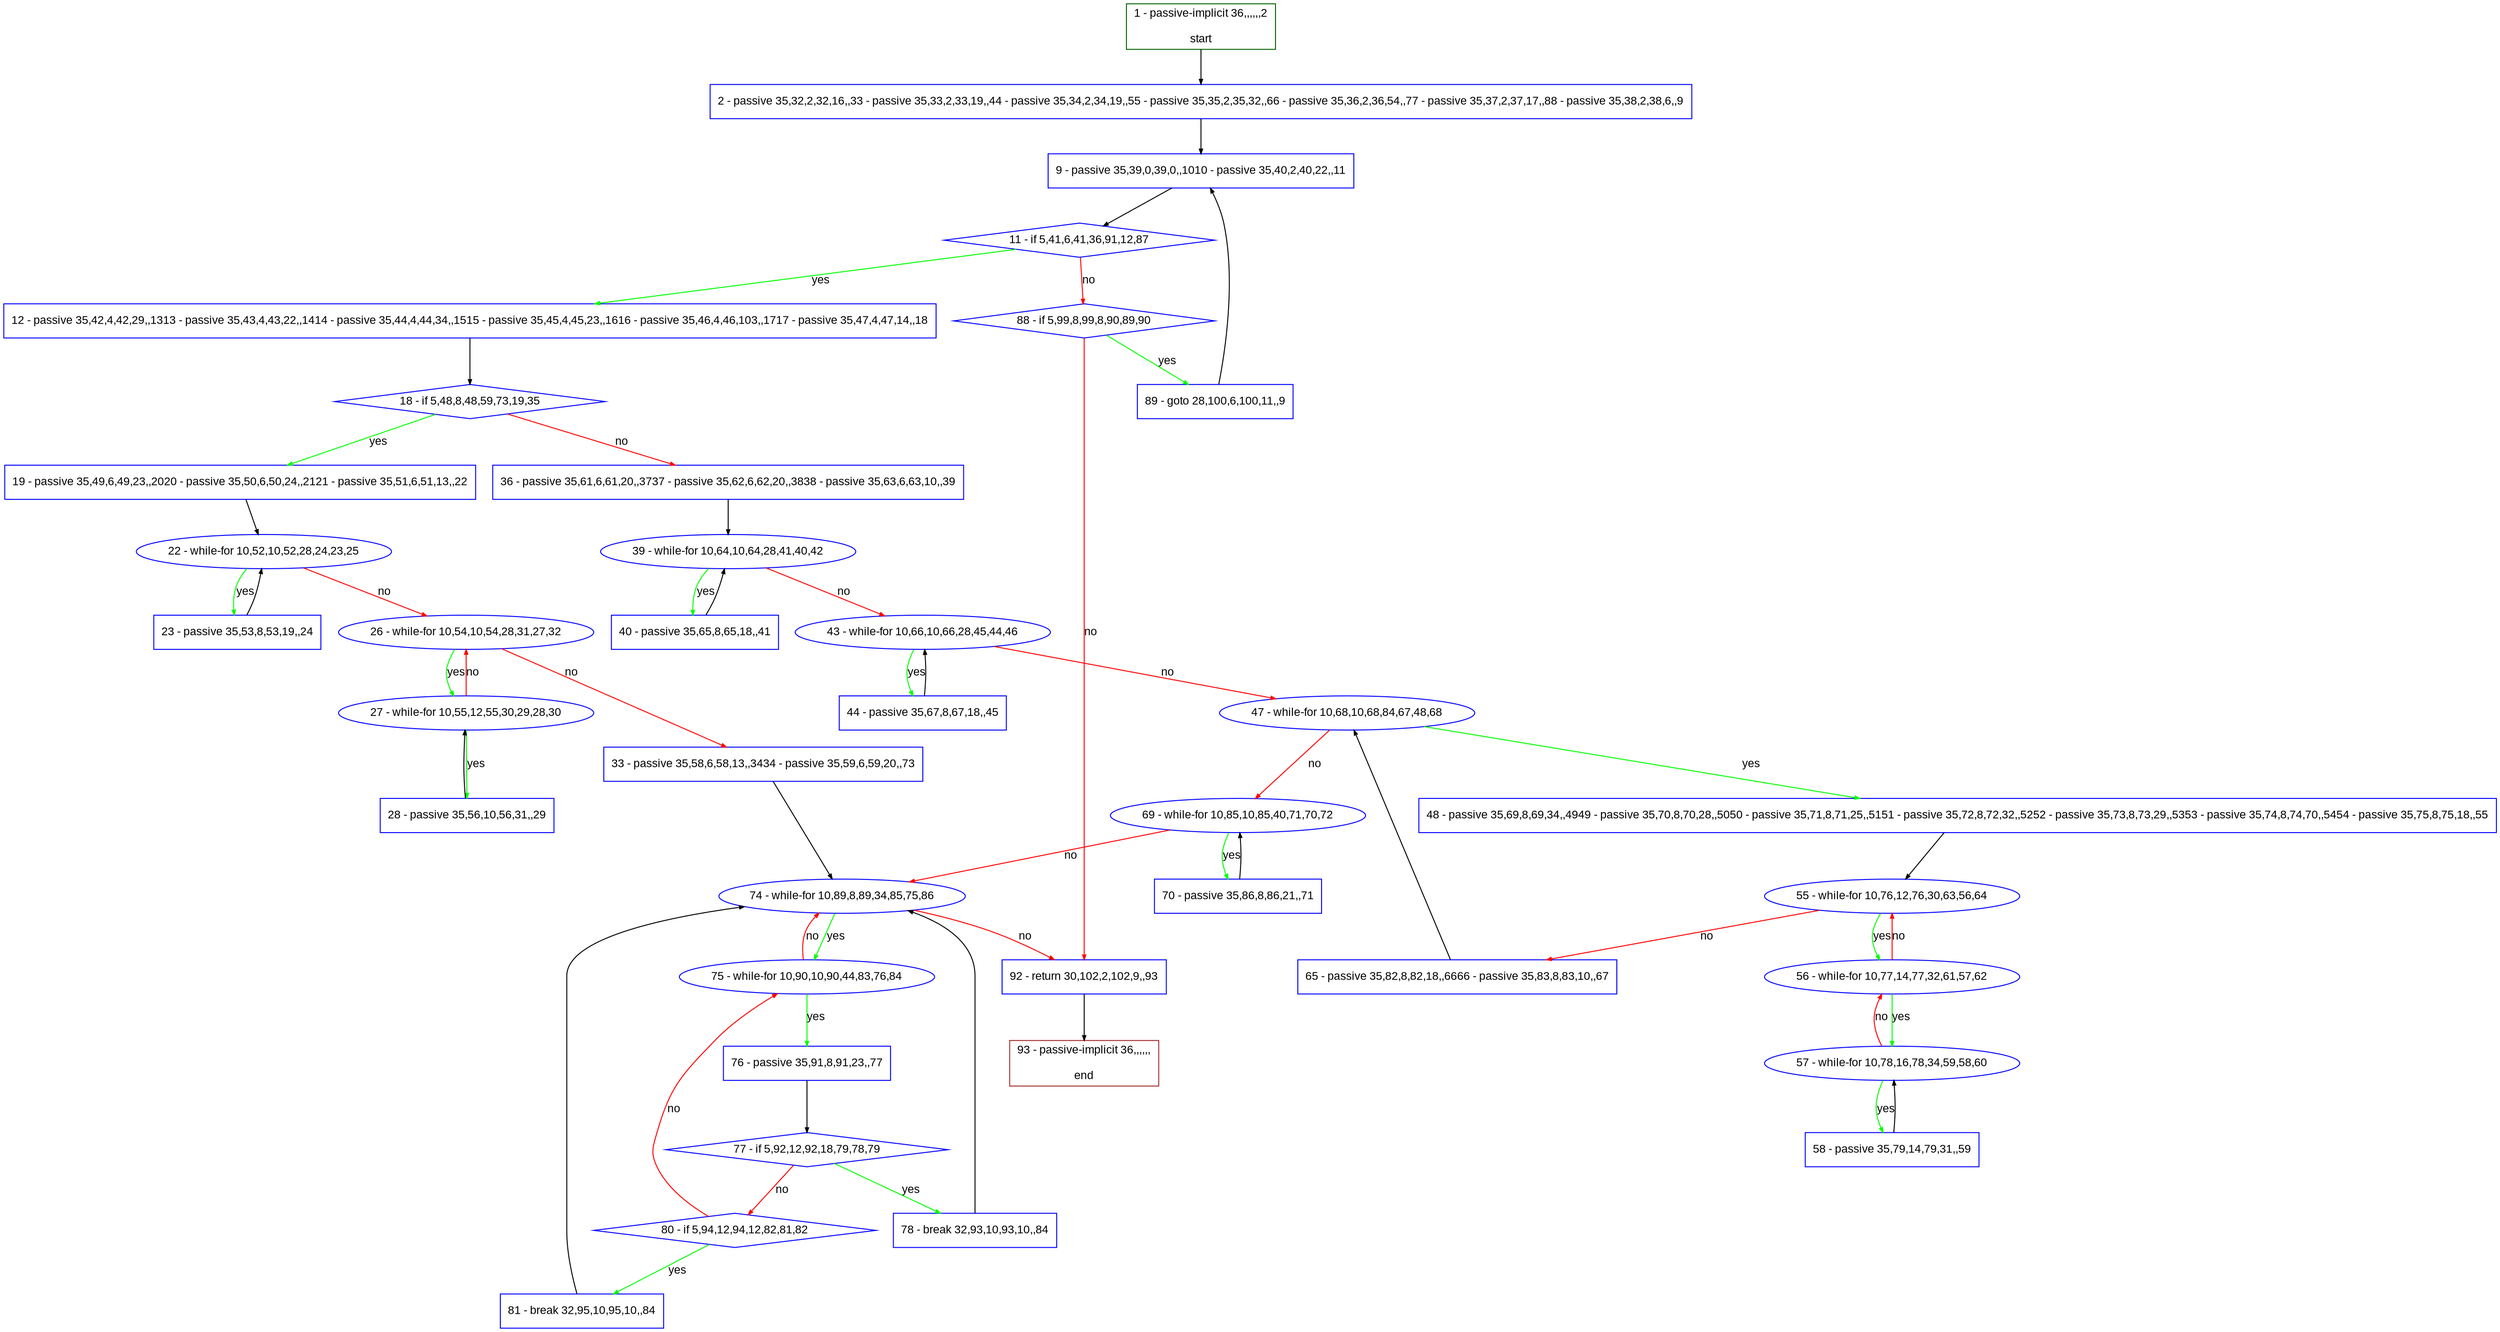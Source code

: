 digraph "" {
  graph [pack="true", label="", fontsize="12", packmode="clust", fontname="Arial", fillcolor="#FFFFCC", bgcolor="white", style="rounded,filled", compound="true"];
  node [node_initialized="no", label="", color="grey", fontsize="12", fillcolor="white", fontname="Arial", style="filled", shape="rectangle", compound="true", fixedsize="false"];
  edge [fontcolor="black", arrowhead="normal", arrowtail="none", arrowsize="0.5", ltail="", label="", color="black", fontsize="12", lhead="", fontname="Arial", dir="forward", compound="true"];
  __N1 [label="2 - passive 35,32,2,32,16,,33 - passive 35,33,2,33,19,,44 - passive 35,34,2,34,19,,55 - passive 35,35,2,35,32,,66 - passive 35,36,2,36,54,,77 - passive 35,37,2,37,17,,88 - passive 35,38,2,38,6,,9", color="#0000ff", fillcolor="#ffffff", style="filled", shape="box"];
  __N2 [label="1 - passive-implicit 36,,,,,,2\n\nstart", color="#006400", fillcolor="#ffffff", style="filled", shape="box"];
  __N3 [label="9 - passive 35,39,0,39,0,,1010 - passive 35,40,2,40,22,,11", color="#0000ff", fillcolor="#ffffff", style="filled", shape="box"];
  __N4 [label="11 - if 5,41,6,41,36,91,12,87", color="#0000ff", fillcolor="#ffffff", style="filled", shape="diamond"];
  __N5 [label="12 - passive 35,42,4,42,29,,1313 - passive 35,43,4,43,22,,1414 - passive 35,44,4,44,34,,1515 - passive 35,45,4,45,23,,1616 - passive 35,46,4,46,103,,1717 - passive 35,47,4,47,14,,18", color="#0000ff", fillcolor="#ffffff", style="filled", shape="box"];
  __N6 [label="88 - if 5,99,8,99,8,90,89,90", color="#0000ff", fillcolor="#ffffff", style="filled", shape="diamond"];
  __N7 [label="18 - if 5,48,8,48,59,73,19,35", color="#0000ff", fillcolor="#ffffff", style="filled", shape="diamond"];
  __N8 [label="19 - passive 35,49,6,49,23,,2020 - passive 35,50,6,50,24,,2121 - passive 35,51,6,51,13,,22", color="#0000ff", fillcolor="#ffffff", style="filled", shape="box"];
  __N9 [label="36 - passive 35,61,6,61,20,,3737 - passive 35,62,6,62,20,,3838 - passive 35,63,6,63,10,,39", color="#0000ff", fillcolor="#ffffff", style="filled", shape="box"];
  __N10 [label="22 - while-for 10,52,10,52,28,24,23,25", color="#0000ff", fillcolor="#ffffff", style="filled", shape="oval"];
  __N11 [label="23 - passive 35,53,8,53,19,,24", color="#0000ff", fillcolor="#ffffff", style="filled", shape="box"];
  __N12 [label="26 - while-for 10,54,10,54,28,31,27,32", color="#0000ff", fillcolor="#ffffff", style="filled", shape="oval"];
  __N13 [label="27 - while-for 10,55,12,55,30,29,28,30", color="#0000ff", fillcolor="#ffffff", style="filled", shape="oval"];
  __N14 [label="33 - passive 35,58,6,58,13,,3434 - passive 35,59,6,59,20,,73", color="#0000ff", fillcolor="#ffffff", style="filled", shape="box"];
  __N15 [label="28 - passive 35,56,10,56,31,,29", color="#0000ff", fillcolor="#ffffff", style="filled", shape="box"];
  __N16 [label="74 - while-for 10,89,8,89,34,85,75,86", color="#0000ff", fillcolor="#ffffff", style="filled", shape="oval"];
  __N17 [label="39 - while-for 10,64,10,64,28,41,40,42", color="#0000ff", fillcolor="#ffffff", style="filled", shape="oval"];
  __N18 [label="40 - passive 35,65,8,65,18,,41", color="#0000ff", fillcolor="#ffffff", style="filled", shape="box"];
  __N19 [label="43 - while-for 10,66,10,66,28,45,44,46", color="#0000ff", fillcolor="#ffffff", style="filled", shape="oval"];
  __N20 [label="44 - passive 35,67,8,67,18,,45", color="#0000ff", fillcolor="#ffffff", style="filled", shape="box"];
  __N21 [label="47 - while-for 10,68,10,68,84,67,48,68", color="#0000ff", fillcolor="#ffffff", style="filled", shape="oval"];
  __N22 [label="48 - passive 35,69,8,69,34,,4949 - passive 35,70,8,70,28,,5050 - passive 35,71,8,71,25,,5151 - passive 35,72,8,72,32,,5252 - passive 35,73,8,73,29,,5353 - passive 35,74,8,74,70,,5454 - passive 35,75,8,75,18,,55", color="#0000ff", fillcolor="#ffffff", style="filled", shape="box"];
  __N23 [label="69 - while-for 10,85,10,85,40,71,70,72", color="#0000ff", fillcolor="#ffffff", style="filled", shape="oval"];
  __N24 [label="55 - while-for 10,76,12,76,30,63,56,64", color="#0000ff", fillcolor="#ffffff", style="filled", shape="oval"];
  __N25 [label="56 - while-for 10,77,14,77,32,61,57,62", color="#0000ff", fillcolor="#ffffff", style="filled", shape="oval"];
  __N26 [label="65 - passive 35,82,8,82,18,,6666 - passive 35,83,8,83,10,,67", color="#0000ff", fillcolor="#ffffff", style="filled", shape="box"];
  __N27 [label="57 - while-for 10,78,16,78,34,59,58,60", color="#0000ff", fillcolor="#ffffff", style="filled", shape="oval"];
  __N28 [label="58 - passive 35,79,14,79,31,,59", color="#0000ff", fillcolor="#ffffff", style="filled", shape="box"];
  __N29 [label="70 - passive 35,86,8,86,21,,71", color="#0000ff", fillcolor="#ffffff", style="filled", shape="box"];
  __N30 [label="75 - while-for 10,90,10,90,44,83,76,84", color="#0000ff", fillcolor="#ffffff", style="filled", shape="oval"];
  __N31 [label="92 - return 30,102,2,102,9,,93", color="#0000ff", fillcolor="#ffffff", style="filled", shape="box"];
  __N32 [label="76 - passive 35,91,8,91,23,,77", color="#0000ff", fillcolor="#ffffff", style="filled", shape="box"];
  __N33 [label="77 - if 5,92,12,92,18,79,78,79", color="#0000ff", fillcolor="#ffffff", style="filled", shape="diamond"];
  __N34 [label="78 - break 32,93,10,93,10,,84", color="#0000ff", fillcolor="#ffffff", style="filled", shape="box"];
  __N35 [label="80 - if 5,94,12,94,12,82,81,82", color="#0000ff", fillcolor="#ffffff", style="filled", shape="diamond"];
  __N36 [label="81 - break 32,95,10,95,10,,84", color="#0000ff", fillcolor="#ffffff", style="filled", shape="box"];
  __N37 [label="89 - goto 28,100,6,100,11,,9", color="#0000ff", fillcolor="#ffffff", style="filled", shape="box"];
  __N38 [label="93 - passive-implicit 36,,,,,,\n\nend", color="#a52a2a", fillcolor="#ffffff", style="filled", shape="box"];
  __N2 -> __N1 [arrowhead="normal", arrowtail="none", color="#000000", label="", dir="forward"];
  __N1 -> __N3 [arrowhead="normal", arrowtail="none", color="#000000", label="", dir="forward"];
  __N3 -> __N4 [arrowhead="normal", arrowtail="none", color="#000000", label="", dir="forward"];
  __N4 -> __N5 [arrowhead="normal", arrowtail="none", color="#00ff00", label="yes", dir="forward"];
  __N4 -> __N6 [arrowhead="normal", arrowtail="none", color="#ff0000", label="no", dir="forward"];
  __N5 -> __N7 [arrowhead="normal", arrowtail="none", color="#000000", label="", dir="forward"];
  __N7 -> __N8 [arrowhead="normal", arrowtail="none", color="#00ff00", label="yes", dir="forward"];
  __N7 -> __N9 [arrowhead="normal", arrowtail="none", color="#ff0000", label="no", dir="forward"];
  __N8 -> __N10 [arrowhead="normal", arrowtail="none", color="#000000", label="", dir="forward"];
  __N10 -> __N11 [arrowhead="normal", arrowtail="none", color="#00ff00", label="yes", dir="forward"];
  __N11 -> __N10 [arrowhead="normal", arrowtail="none", color="#000000", label="", dir="forward"];
  __N10 -> __N12 [arrowhead="normal", arrowtail="none", color="#ff0000", label="no", dir="forward"];
  __N12 -> __N13 [arrowhead="normal", arrowtail="none", color="#00ff00", label="yes", dir="forward"];
  __N13 -> __N12 [arrowhead="normal", arrowtail="none", color="#ff0000", label="no", dir="forward"];
  __N12 -> __N14 [arrowhead="normal", arrowtail="none", color="#ff0000", label="no", dir="forward"];
  __N13 -> __N15 [arrowhead="normal", arrowtail="none", color="#00ff00", label="yes", dir="forward"];
  __N15 -> __N13 [arrowhead="normal", arrowtail="none", color="#000000", label="", dir="forward"];
  __N14 -> __N16 [arrowhead="normal", arrowtail="none", color="#000000", label="", dir="forward"];
  __N9 -> __N17 [arrowhead="normal", arrowtail="none", color="#000000", label="", dir="forward"];
  __N17 -> __N18 [arrowhead="normal", arrowtail="none", color="#00ff00", label="yes", dir="forward"];
  __N18 -> __N17 [arrowhead="normal", arrowtail="none", color="#000000", label="", dir="forward"];
  __N17 -> __N19 [arrowhead="normal", arrowtail="none", color="#ff0000", label="no", dir="forward"];
  __N19 -> __N20 [arrowhead="normal", arrowtail="none", color="#00ff00", label="yes", dir="forward"];
  __N20 -> __N19 [arrowhead="normal", arrowtail="none", color="#000000", label="", dir="forward"];
  __N19 -> __N21 [arrowhead="normal", arrowtail="none", color="#ff0000", label="no", dir="forward"];
  __N21 -> __N22 [arrowhead="normal", arrowtail="none", color="#00ff00", label="yes", dir="forward"];
  __N21 -> __N23 [arrowhead="normal", arrowtail="none", color="#ff0000", label="no", dir="forward"];
  __N22 -> __N24 [arrowhead="normal", arrowtail="none", color="#000000", label="", dir="forward"];
  __N24 -> __N25 [arrowhead="normal", arrowtail="none", color="#00ff00", label="yes", dir="forward"];
  __N25 -> __N24 [arrowhead="normal", arrowtail="none", color="#ff0000", label="no", dir="forward"];
  __N24 -> __N26 [arrowhead="normal", arrowtail="none", color="#ff0000", label="no", dir="forward"];
  __N25 -> __N27 [arrowhead="normal", arrowtail="none", color="#00ff00", label="yes", dir="forward"];
  __N27 -> __N25 [arrowhead="normal", arrowtail="none", color="#ff0000", label="no", dir="forward"];
  __N27 -> __N28 [arrowhead="normal", arrowtail="none", color="#00ff00", label="yes", dir="forward"];
  __N28 -> __N27 [arrowhead="normal", arrowtail="none", color="#000000", label="", dir="forward"];
  __N26 -> __N21 [arrowhead="normal", arrowtail="none", color="#000000", label="", dir="forward"];
  __N23 -> __N29 [arrowhead="normal", arrowtail="none", color="#00ff00", label="yes", dir="forward"];
  __N29 -> __N23 [arrowhead="normal", arrowtail="none", color="#000000", label="", dir="forward"];
  __N23 -> __N16 [arrowhead="normal", arrowtail="none", color="#ff0000", label="no", dir="forward"];
  __N16 -> __N30 [arrowhead="normal", arrowtail="none", color="#00ff00", label="yes", dir="forward"];
  __N30 -> __N16 [arrowhead="normal", arrowtail="none", color="#ff0000", label="no", dir="forward"];
  __N16 -> __N31 [arrowhead="normal", arrowtail="none", color="#ff0000", label="no", dir="forward"];
  __N30 -> __N32 [arrowhead="normal", arrowtail="none", color="#00ff00", label="yes", dir="forward"];
  __N32 -> __N33 [arrowhead="normal", arrowtail="none", color="#000000", label="", dir="forward"];
  __N33 -> __N34 [arrowhead="normal", arrowtail="none", color="#00ff00", label="yes", dir="forward"];
  __N33 -> __N35 [arrowhead="normal", arrowtail="none", color="#ff0000", label="no", dir="forward"];
  __N34 -> __N16 [arrowhead="normal", arrowtail="none", color="#000000", label="", dir="forward"];
  __N35 -> __N30 [arrowhead="normal", arrowtail="none", color="#ff0000", label="no", dir="forward"];
  __N35 -> __N36 [arrowhead="normal", arrowtail="none", color="#00ff00", label="yes", dir="forward"];
  __N36 -> __N16 [arrowhead="normal", arrowtail="none", color="#000000", label="", dir="forward"];
  __N6 -> __N37 [arrowhead="normal", arrowtail="none", color="#00ff00", label="yes", dir="forward"];
  __N6 -> __N31 [arrowhead="normal", arrowtail="none", color="#ff0000", label="no", dir="forward"];
  __N37 -> __N3 [arrowhead="normal", arrowtail="none", color="#000000", label="", dir="forward"];
  __N31 -> __N38 [arrowhead="normal", arrowtail="none", color="#000000", label="", dir="forward"];
}
